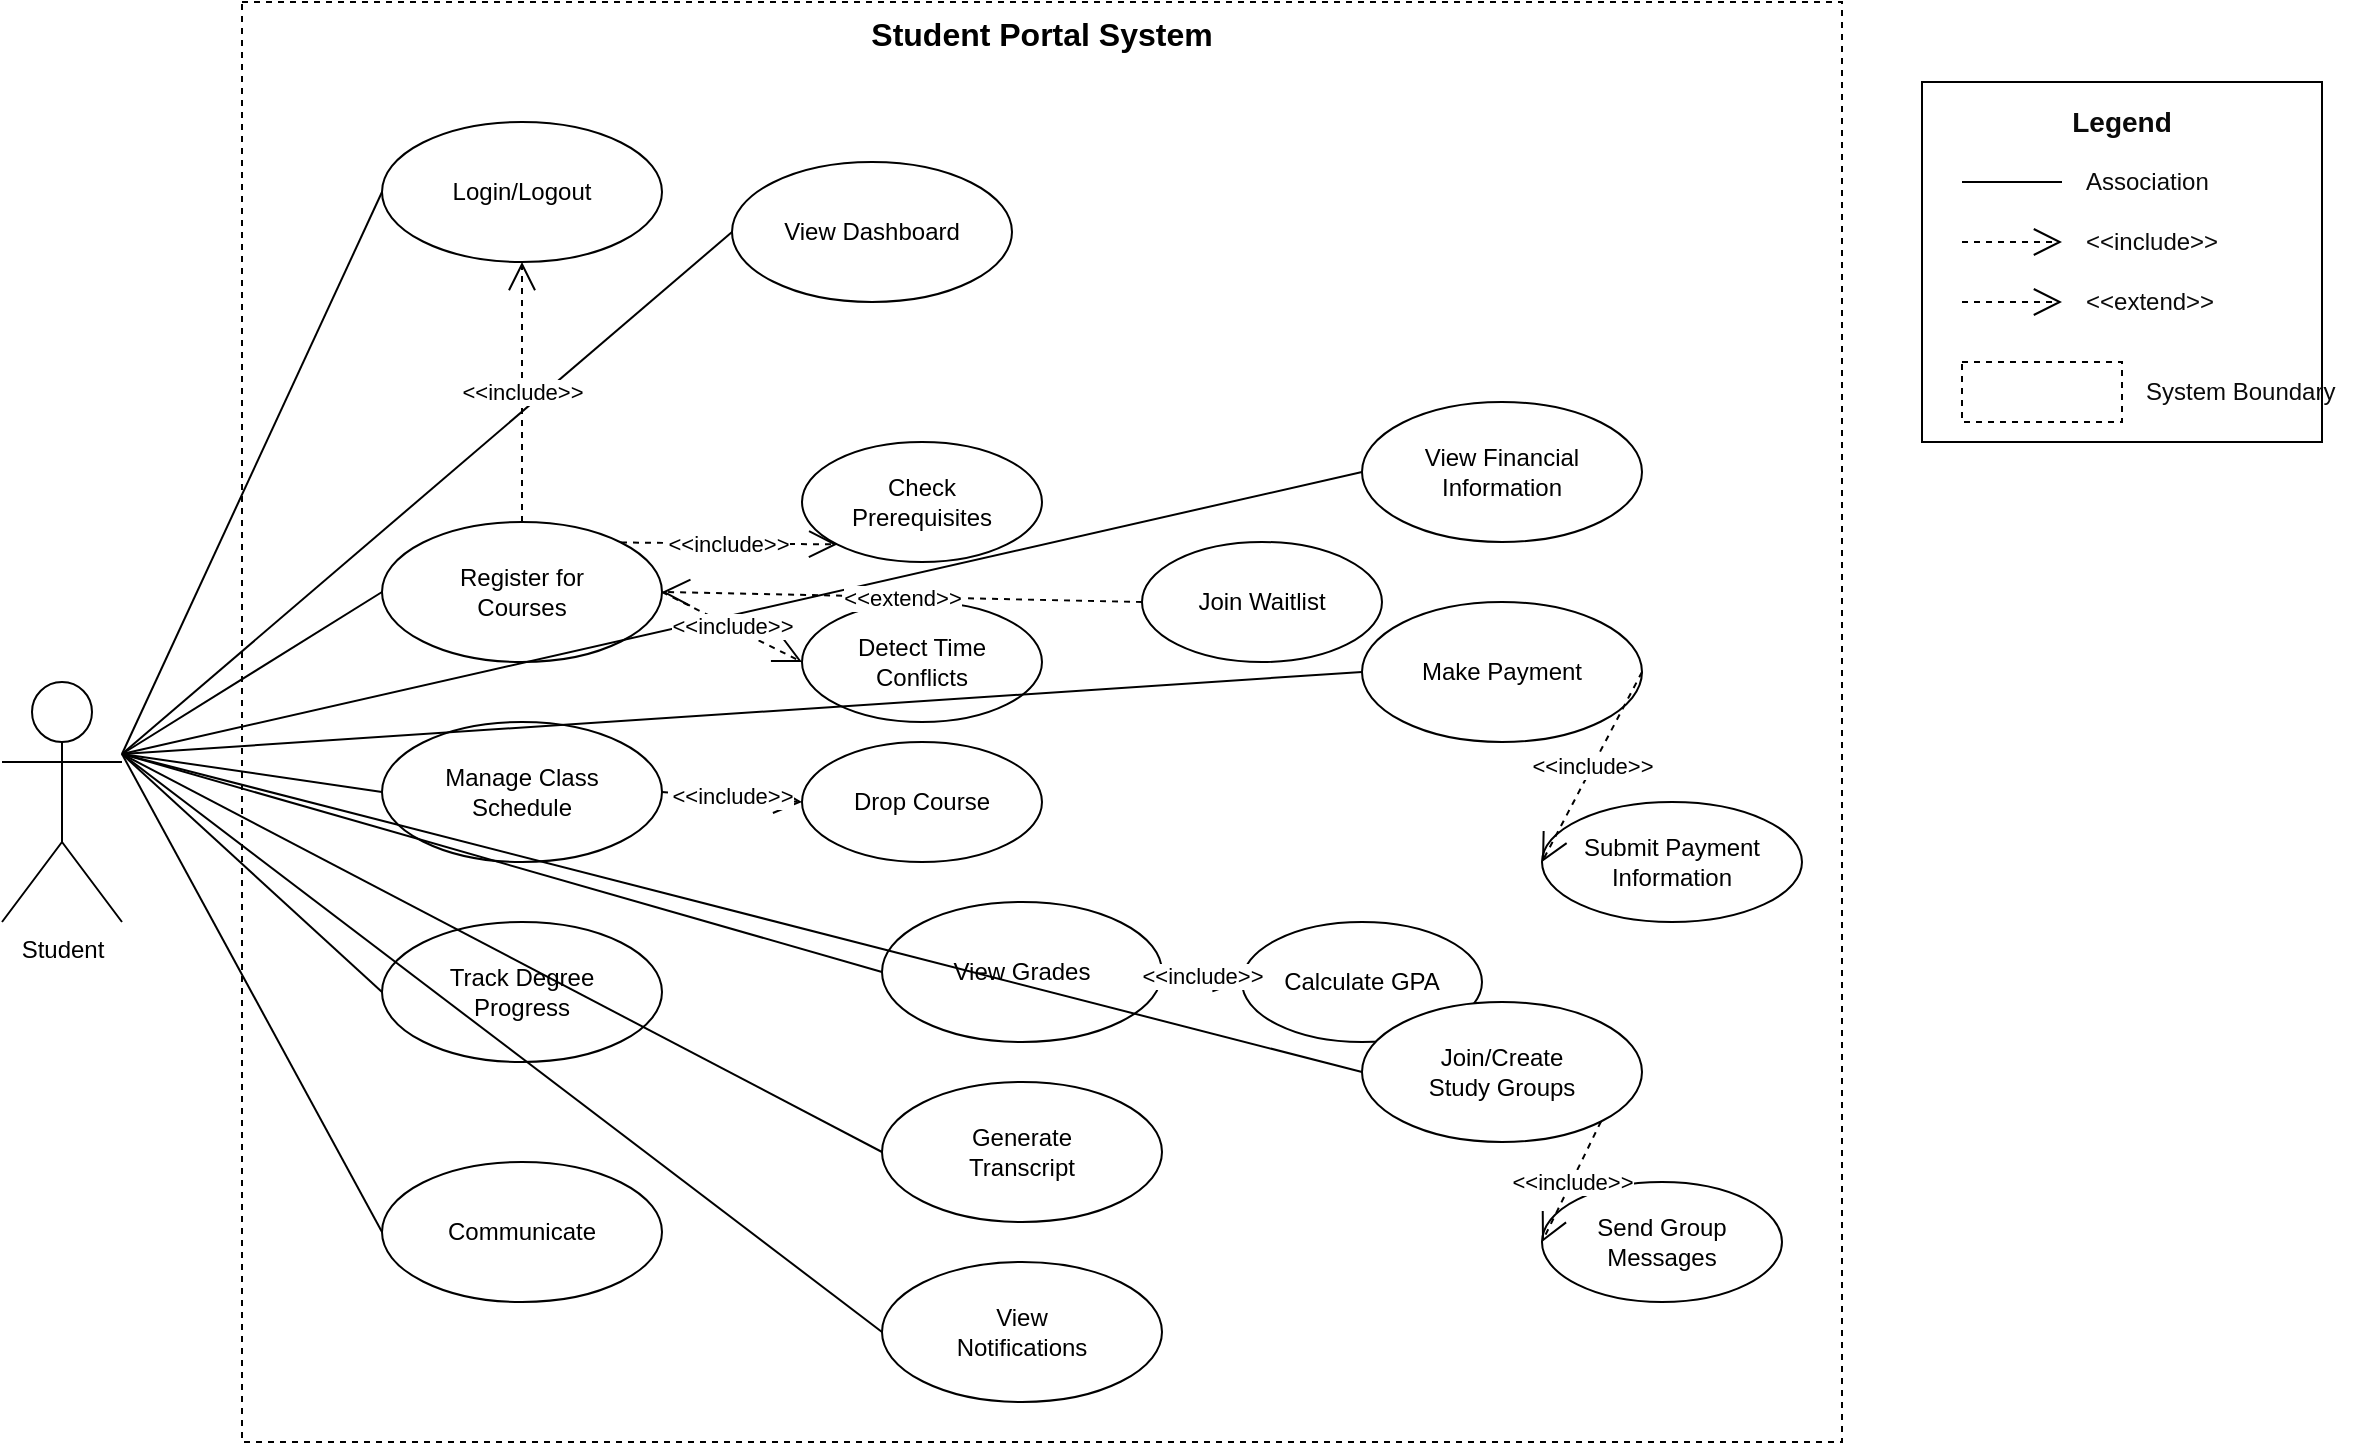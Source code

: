 <mxfile version="28.1.2">
  <diagram name="Student Portal Use Cases" id="student-portal">
    <mxGraphModel dx="1458" dy="1289" grid="1" gridSize="10" guides="1" tooltips="1" connect="1" arrows="1" fold="1" page="1" pageScale="1" pageWidth="1169" pageHeight="827" background="#ffffff" math="0" shadow="0">
      <root>
        <mxCell id="0" />
        <mxCell id="1" parent="0" />
        <mxCell id="system-boundary" value="Student Portal System" style="rounded=0;whiteSpace=wrap;html=1;fillColor=none;verticalAlign=top;fontSize=16;fontStyle=1;dashed=1;strokeColor=#000000;" parent="1" vertex="1">
          <mxGeometry x="200" y="40" width="800" height="720" as="geometry" />
        </mxCell>
        <mxCell id="student-actor" value="Student" style="shape=umlActor;verticalLabelPosition=bottom;verticalAlign=top;html=1;fillColor=#FFFFFF;strokeColor=#000000;" parent="1" vertex="1">
          <mxGeometry x="80" y="380" width="60" height="120" as="geometry" />
        </mxCell>
        <mxCell id="uc-login" value="Login/Logout" style="ellipse;whiteSpace=wrap;html=1;" parent="1" vertex="1">
          <mxGeometry x="270" y="100" width="140" height="70" as="geometry" />
        </mxCell>
        <mxCell id="uc-dashboard" value="View Dashboard" style="ellipse;whiteSpace=wrap;html=1;" parent="1" vertex="1">
          <mxGeometry x="445" y="120" width="140" height="70" as="geometry" />
        </mxCell>
        <mxCell id="uc-register" value="Register for&#xa;Courses" style="ellipse;whiteSpace=wrap;html=1;" parent="1" vertex="1">
          <mxGeometry x="270" y="300" width="140" height="70" as="geometry" />
        </mxCell>
        <mxCell id="uc-prereq" value="Check&#xa;Prerequisites" style="ellipse;whiteSpace=wrap;html=1;" parent="1" vertex="1">
          <mxGeometry x="480" y="260" width="120" height="60" as="geometry" />
        </mxCell>
        <mxCell id="uc-conflicts" value="Detect Time&#xa;Conflicts" style="ellipse;whiteSpace=wrap;html=1;" parent="1" vertex="1">
          <mxGeometry x="480" y="340" width="120" height="60" as="geometry" />
        </mxCell>
        <mxCell id="uc-waitlist" value="Join Waitlist" style="ellipse;whiteSpace=wrap;html=1;" parent="1" vertex="1">
          <mxGeometry x="650" y="310" width="120" height="60" as="geometry" />
        </mxCell>
        <mxCell id="uc-schedule" value="Manage Class&#xa;Schedule" style="ellipse;whiteSpace=wrap;html=1;" parent="1" vertex="1">
          <mxGeometry x="270" y="400" width="140" height="70" as="geometry" />
        </mxCell>
        <mxCell id="uc-drop" value="Drop Course" style="ellipse;whiteSpace=wrap;html=1;" parent="1" vertex="1">
          <mxGeometry x="480" y="410" width="120" height="60" as="geometry" />
        </mxCell>
        <mxCell id="uc-degree" value="Track Degree&#xa;Progress" style="ellipse;whiteSpace=wrap;html=1;" parent="1" vertex="1">
          <mxGeometry x="270" y="500" width="140" height="70" as="geometry" />
        </mxCell>
        <mxCell id="uc-grades" value="View Grades" style="ellipse;whiteSpace=wrap;html=1;" parent="1" vertex="1">
          <mxGeometry x="520" y="490" width="140" height="70" as="geometry" />
        </mxCell>
        <mxCell id="uc-gpa" value="Calculate GPA" style="ellipse;whiteSpace=wrap;html=1;" parent="1" vertex="1">
          <mxGeometry x="700" y="500" width="120" height="60" as="geometry" />
        </mxCell>
        <mxCell id="uc-transcript" value="Generate&#xa;Transcript" style="ellipse;whiteSpace=wrap;html=1;" parent="1" vertex="1">
          <mxGeometry x="520" y="580" width="140" height="70" as="geometry" />
        </mxCell>
        <mxCell id="uc-financial" value="View Financial&#xa;Information" style="ellipse;whiteSpace=wrap;html=1;" parent="1" vertex="1">
          <mxGeometry x="760" y="240" width="140" height="70" as="geometry" />
        </mxCell>
        <mxCell id="uc-payment" value="Make Payment" style="ellipse;whiteSpace=wrap;html=1;" parent="1" vertex="1">
          <mxGeometry x="760" y="340" width="140" height="70" as="geometry" />
        </mxCell>
        <mxCell id="uc-submit-payment" value="Submit Payment&#xa;Information" style="ellipse;whiteSpace=wrap;html=1;" parent="1" vertex="1">
          <mxGeometry x="850" y="440" width="130" height="60" as="geometry" />
        </mxCell>
        <mxCell id="uc-studygroup" value="Join/Create&#xa;Study Groups" style="ellipse;whiteSpace=wrap;html=1;" parent="1" vertex="1">
          <mxGeometry x="760" y="540" width="140" height="70" as="geometry" />
        </mxCell>
        <mxCell id="uc-group-msg" value="Send Group&#xa;Messages" style="ellipse;whiteSpace=wrap;html=1;" parent="1" vertex="1">
          <mxGeometry x="850" y="630" width="120" height="60" as="geometry" />
        </mxCell>
        <mxCell id="uc-notifications" value="View&#xa;Notifications" style="ellipse;whiteSpace=wrap;html=1;" parent="1" vertex="1">
          <mxGeometry x="520" y="670" width="140" height="70" as="geometry" />
        </mxCell>
        <mxCell id="uc-communicate" value="Communicate" style="ellipse;whiteSpace=wrap;html=1;" parent="1" vertex="1">
          <mxGeometry x="270" y="620" width="140" height="70" as="geometry" />
        </mxCell>
        <mxCell id="assoc1" value="" style="endArrow=none;html=1;exitX=1;exitY=0.3;exitDx=0;exitDy=0;exitPerimeter=0;entryX=0;entryY=0.5;entryDx=0;entryDy=0;strokeColor=#000000;" parent="1" source="student-actor" target="uc-login" edge="1">
          <mxGeometry width="50" height="50" relative="1" as="geometry">
            <mxPoint x="400" y="450" as="sourcePoint" />
            <mxPoint x="450" y="400" as="targetPoint" />
          </mxGeometry>
        </mxCell>
        <mxCell id="assoc2" value="" style="endArrow=none;html=1;exitX=1;exitY=0.3;exitDx=0;exitDy=0;exitPerimeter=0;entryX=0;entryY=0.5;entryDx=0;entryDy=0;strokeColor=#000000;" parent="1" source="student-actor" target="uc-dashboard" edge="1">
          <mxGeometry width="50" height="50" relative="1" as="geometry">
            <mxPoint x="400" y="450" as="sourcePoint" />
            <mxPoint x="450" y="400" as="targetPoint" />
          </mxGeometry>
        </mxCell>
        <mxCell id="assoc3" value="" style="endArrow=none;html=1;exitX=1;exitY=0.3;exitDx=0;exitDy=0;exitPerimeter=0;entryX=0;entryY=0.5;entryDx=0;entryDy=0;strokeColor=#000000;" parent="1" source="student-actor" target="uc-register" edge="1">
          <mxGeometry width="50" height="50" relative="1" as="geometry">
            <mxPoint x="400" y="450" as="sourcePoint" />
            <mxPoint x="450" y="400" as="targetPoint" />
          </mxGeometry>
        </mxCell>
        <mxCell id="assoc4" value="" style="endArrow=none;html=1;exitX=1;exitY=0.3;exitDx=0;exitDy=0;exitPerimeter=0;entryX=0;entryY=0.5;entryDx=0;entryDy=0;strokeColor=#000000;" parent="1" source="student-actor" target="uc-schedule" edge="1">
          <mxGeometry width="50" height="50" relative="1" as="geometry">
            <mxPoint x="400" y="450" as="sourcePoint" />
            <mxPoint x="450" y="400" as="targetPoint" />
          </mxGeometry>
        </mxCell>
        <mxCell id="assoc5" value="" style="endArrow=none;html=1;exitX=1;exitY=0.3;exitDx=0;exitDy=0;exitPerimeter=0;entryX=0;entryY=0.5;entryDx=0;entryDy=0;strokeColor=#000000;" parent="1" source="student-actor" target="uc-degree" edge="1">
          <mxGeometry width="50" height="50" relative="1" as="geometry">
            <mxPoint x="400" y="450" as="sourcePoint" />
            <mxPoint x="450" y="400" as="targetPoint" />
          </mxGeometry>
        </mxCell>
        <mxCell id="assoc6" value="" style="endArrow=none;html=1;exitX=1;exitY=0.3;exitDx=0;exitDy=0;exitPerimeter=0;entryX=0;entryY=0.5;entryDx=0;entryDy=0;strokeColor=#000000;" parent="1" source="student-actor" target="uc-grades" edge="1">
          <mxGeometry width="50" height="50" relative="1" as="geometry">
            <mxPoint x="400" y="450" as="sourcePoint" />
            <mxPoint x="450" y="400" as="targetPoint" />
          </mxGeometry>
        </mxCell>
        <mxCell id="assoc7" value="" style="endArrow=none;html=1;exitX=1;exitY=0.3;exitDx=0;exitDy=0;exitPerimeter=0;entryX=0;entryY=0.5;entryDx=0;entryDy=0;strokeColor=#000000;" parent="1" source="student-actor" target="uc-transcript" edge="1">
          <mxGeometry width="50" height="50" relative="1" as="geometry">
            <mxPoint x="400" y="450" as="sourcePoint" />
            <mxPoint x="450" y="400" as="targetPoint" />
          </mxGeometry>
        </mxCell>
        <mxCell id="assoc8" value="" style="endArrow=none;html=1;exitX=1;exitY=0.3;exitDx=0;exitDy=0;exitPerimeter=0;entryX=0;entryY=0.5;entryDx=0;entryDy=0;strokeColor=#000000;" parent="1" source="student-actor" target="uc-financial" edge="1">
          <mxGeometry width="50" height="50" relative="1" as="geometry">
            <mxPoint x="400" y="450" as="sourcePoint" />
            <mxPoint x="450" y="400" as="targetPoint" />
          </mxGeometry>
        </mxCell>
        <mxCell id="assoc9" value="" style="endArrow=none;html=1;exitX=1;exitY=0.3;exitDx=0;exitDy=0;exitPerimeter=0;entryX=0;entryY=0.5;entryDx=0;entryDy=0;strokeColor=#000000;" parent="1" source="student-actor" target="uc-payment" edge="1">
          <mxGeometry width="50" height="50" relative="1" as="geometry">
            <mxPoint x="400" y="450" as="sourcePoint" />
            <mxPoint x="450" y="400" as="targetPoint" />
          </mxGeometry>
        </mxCell>
        <mxCell id="assoc10" value="" style="endArrow=none;html=1;exitX=1;exitY=0.3;exitDx=0;exitDy=0;exitPerimeter=0;entryX=0;entryY=0.5;entryDx=0;entryDy=0;strokeColor=#000000;" parent="1" source="student-actor" target="uc-studygroup" edge="1">
          <mxGeometry width="50" height="50" relative="1" as="geometry">
            <mxPoint x="400" y="450" as="sourcePoint" />
            <mxPoint x="450" y="400" as="targetPoint" />
          </mxGeometry>
        </mxCell>
        <mxCell id="assoc11" value="" style="endArrow=none;html=1;exitX=1;exitY=0.3;exitDx=0;exitDy=0;exitPerimeter=0;entryX=0;entryY=0.5;entryDx=0;entryDy=0;strokeColor=#000000;" parent="1" source="student-actor" target="uc-notifications" edge="1">
          <mxGeometry width="50" height="50" relative="1" as="geometry">
            <mxPoint x="400" y="450" as="sourcePoint" />
            <mxPoint x="450" y="400" as="targetPoint" />
          </mxGeometry>
        </mxCell>
        <mxCell id="assoc12" value="" style="endArrow=none;html=1;exitX=1;exitY=0.3;exitDx=0;exitDy=0;exitPerimeter=0;entryX=0;entryY=0.5;entryDx=0;entryDy=0;strokeColor=#000000;" parent="1" source="student-actor" target="uc-communicate" edge="1">
          <mxGeometry width="50" height="50" relative="1" as="geometry">
            <mxPoint x="400" y="450" as="sourcePoint" />
            <mxPoint x="450" y="400" as="targetPoint" />
          </mxGeometry>
        </mxCell>
        <mxCell id="include1" value="&amp;lt;&amp;lt;include&amp;gt;&amp;gt;" style="endArrow=open;endSize=12;dashed=1;html=1;exitX=0.5;exitY=0;exitDx=0;exitDy=0;entryX=0.5;entryY=1;entryDx=0;entryDy=0;strokeColor=#000000;" parent="1" source="uc-register" target="uc-login" edge="1">
          <mxGeometry width="160" relative="1" as="geometry">
            <mxPoint x="400" y="450" as="sourcePoint" />
            <mxPoint x="560" y="450" as="targetPoint" />
          </mxGeometry>
        </mxCell>
        <mxCell id="include2" value="&amp;lt;&amp;lt;include&amp;gt;&amp;gt;" style="endArrow=open;endSize=12;dashed=1;html=1;exitX=1;exitY=0;exitDx=0;exitDy=0;entryX=0;entryY=1;entryDx=0;entryDy=0;strokeColor=#000000;" parent="1" source="uc-register" target="uc-prereq" edge="1">
          <mxGeometry width="160" relative="1" as="geometry">
            <mxPoint x="400" y="450" as="sourcePoint" />
            <mxPoint x="560" y="450" as="targetPoint" />
          </mxGeometry>
        </mxCell>
        <mxCell id="include3" value="&amp;lt;&amp;lt;include&amp;gt;&amp;gt;" style="endArrow=open;endSize=12;dashed=1;html=1;exitX=1;exitY=0.5;exitDx=0;exitDy=0;entryX=0;entryY=0.5;entryDx=0;entryDy=0;strokeColor=#000000;" parent="1" source="uc-register" target="uc-conflicts" edge="1">
          <mxGeometry width="160" relative="1" as="geometry">
            <mxPoint x="400" y="450" as="sourcePoint" />
            <mxPoint x="560" y="450" as="targetPoint" />
          </mxGeometry>
        </mxCell>
        <mxCell id="include4" value="&amp;lt;&amp;lt;include&amp;gt;&amp;gt;" style="endArrow=open;endSize=12;dashed=1;html=1;exitX=1;exitY=0.5;exitDx=0;exitDy=0;entryX=0;entryY=0.5;entryDx=0;entryDy=0;strokeColor=#000000;" parent="1" source="uc-schedule" target="uc-drop" edge="1">
          <mxGeometry width="160" relative="1" as="geometry">
            <mxPoint x="400" y="450" as="sourcePoint" />
            <mxPoint x="560" y="450" as="targetPoint" />
          </mxGeometry>
        </mxCell>
        <mxCell id="include5" value="&amp;lt;&amp;lt;include&amp;gt;&amp;gt;" style="endArrow=open;endSize=12;dashed=1;html=1;exitX=1;exitY=0.5;exitDx=0;exitDy=0;entryX=0;entryY=0.5;entryDx=0;entryDy=0;strokeColor=#000000;" parent="1" source="uc-grades" target="uc-gpa" edge="1">
          <mxGeometry width="160" relative="1" as="geometry">
            <mxPoint x="400" y="450" as="sourcePoint" />
            <mxPoint x="560" y="450" as="targetPoint" />
          </mxGeometry>
        </mxCell>
        <mxCell id="include6" value="&amp;lt;&amp;lt;include&amp;gt;&amp;gt;" style="endArrow=open;endSize=12;dashed=1;html=1;exitX=1;exitY=0.5;exitDx=0;exitDy=0;entryX=0;entryY=0.5;entryDx=0;entryDy=0;strokeColor=#000000;" parent="1" source="uc-payment" target="uc-submit-payment" edge="1">
          <mxGeometry width="160" relative="1" as="geometry">
            <mxPoint x="400" y="450" as="sourcePoint" />
            <mxPoint x="560" y="450" as="targetPoint" />
          </mxGeometry>
        </mxCell>
        <mxCell id="include7" value="&amp;lt;&amp;lt;include&amp;gt;&amp;gt;" style="endArrow=open;endSize=12;dashed=1;html=1;exitX=1;exitY=1;exitDx=0;exitDy=0;entryX=0;entryY=0.5;entryDx=0;entryDy=0;strokeColor=#000000;" parent="1" source="uc-studygroup" target="uc-group-msg" edge="1">
          <mxGeometry width="160" relative="1" as="geometry">
            <mxPoint x="400" y="450" as="sourcePoint" />
            <mxPoint x="560" y="450" as="targetPoint" />
          </mxGeometry>
        </mxCell>
        <mxCell id="extend1" value="&amp;lt;&amp;lt;extend&amp;gt;&amp;gt;" style="endArrow=open;endSize=12;dashed=1;html=1;exitX=0;exitY=0.5;exitDx=0;exitDy=0;entryX=1;entryY=0.5;entryDx=0;entryDy=0;strokeColor=#000000;" parent="1" source="uc-waitlist" target="uc-register" edge="1">
          <mxGeometry width="160" relative="1" as="geometry">
            <mxPoint x="400" y="450" as="sourcePoint" />
            <mxPoint x="560" y="450" as="targetPoint" />
          </mxGeometry>
        </mxCell>
        <mxCell id="legend-box" value="" style="rounded=0;whiteSpace=wrap;html=1;fillColor=none;strokeColor=#000000;fontColor=#0B0B0B;" parent="1" vertex="1">
          <mxGeometry x="1040" y="80" width="200" height="180" as="geometry" />
        </mxCell>
        <mxCell id="legend-title" value="Legend" style="text;html=1;strokeColor=none;fillColor=none;align=center;verticalAlign=middle;whiteSpace=wrap;rounded=0;fontSize=14;fontStyle=1;fontColor=#0B0B0B;" parent="1" vertex="1">
          <mxGeometry x="1090" y="90" width="100" height="20" as="geometry" />
        </mxCell>
        <mxCell id="legend-assoc" value="" style="endArrow=none;html=1;strokeColor=#000000;fontColor=#0B0B0B;" parent="1" edge="1">
          <mxGeometry width="50" height="50" relative="1" as="geometry">
            <mxPoint x="1060" y="130" as="sourcePoint" />
            <mxPoint x="1110" y="130" as="targetPoint" />
          </mxGeometry>
        </mxCell>
        <mxCell id="legend-assoc-text" value="Association" style="text;html=1;strokeColor=none;fillColor=none;align=left;verticalAlign=middle;whiteSpace=wrap;rounded=0;fontColor=#0B0B0B;" parent="1" vertex="1">
          <mxGeometry x="1120" y="120" width="100" height="20" as="geometry" />
        </mxCell>
        <mxCell id="legend-include" value="" style="endArrow=open;endSize=12;dashed=1;html=1;strokeColor=#000000;fontColor=#0B0B0B;" parent="1" edge="1">
          <mxGeometry width="50" height="50" relative="1" as="geometry">
            <mxPoint x="1060" y="160" as="sourcePoint" />
            <mxPoint x="1110" y="160" as="targetPoint" />
          </mxGeometry>
        </mxCell>
        <mxCell id="legend-include-text" value="&amp;lt;&amp;lt;include&amp;gt;&amp;gt;" style="text;html=1;strokeColor=none;fillColor=none;align=left;verticalAlign=middle;whiteSpace=wrap;rounded=0;fontColor=#0B0B0B;" parent="1" vertex="1">
          <mxGeometry x="1120" y="150" width="100" height="20" as="geometry" />
        </mxCell>
        <mxCell id="legend-extend" value="" style="endArrow=open;endSize=12;dashed=1;html=1;strokeColor=#000000;fontColor=#0B0B0B;" parent="1" edge="1">
          <mxGeometry width="50" height="50" relative="1" as="geometry">
            <mxPoint x="1060" y="190" as="sourcePoint" />
            <mxPoint x="1110" y="190" as="targetPoint" />
          </mxGeometry>
        </mxCell>
        <mxCell id="legend-extend-text" value="&amp;lt;&amp;lt;extend&amp;gt;&amp;gt;" style="text;html=1;strokeColor=none;fillColor=none;align=left;verticalAlign=middle;whiteSpace=wrap;rounded=0;fontColor=#0B0B0B;" parent="1" vertex="1">
          <mxGeometry x="1120" y="180" width="100" height="20" as="geometry" />
        </mxCell>
        <mxCell id="legend-boundary" value="" style="rounded=0;whiteSpace=wrap;html=1;dashed=1;fontColor=#0B0B0B;" parent="1" vertex="1">
          <mxGeometry x="1060" y="220" width="80" height="30" as="geometry" />
        </mxCell>
        <mxCell id="legend-boundary-text" value="System Boundary" style="text;html=1;align=left;verticalAlign=middle;whiteSpace=wrap;rounded=0;fontColor=#0B0B0B;" parent="1" vertex="1">
          <mxGeometry x="1150" y="220" width="110" height="30" as="geometry" />
        </mxCell>
      </root>
    </mxGraphModel>
  </diagram>
</mxfile>
